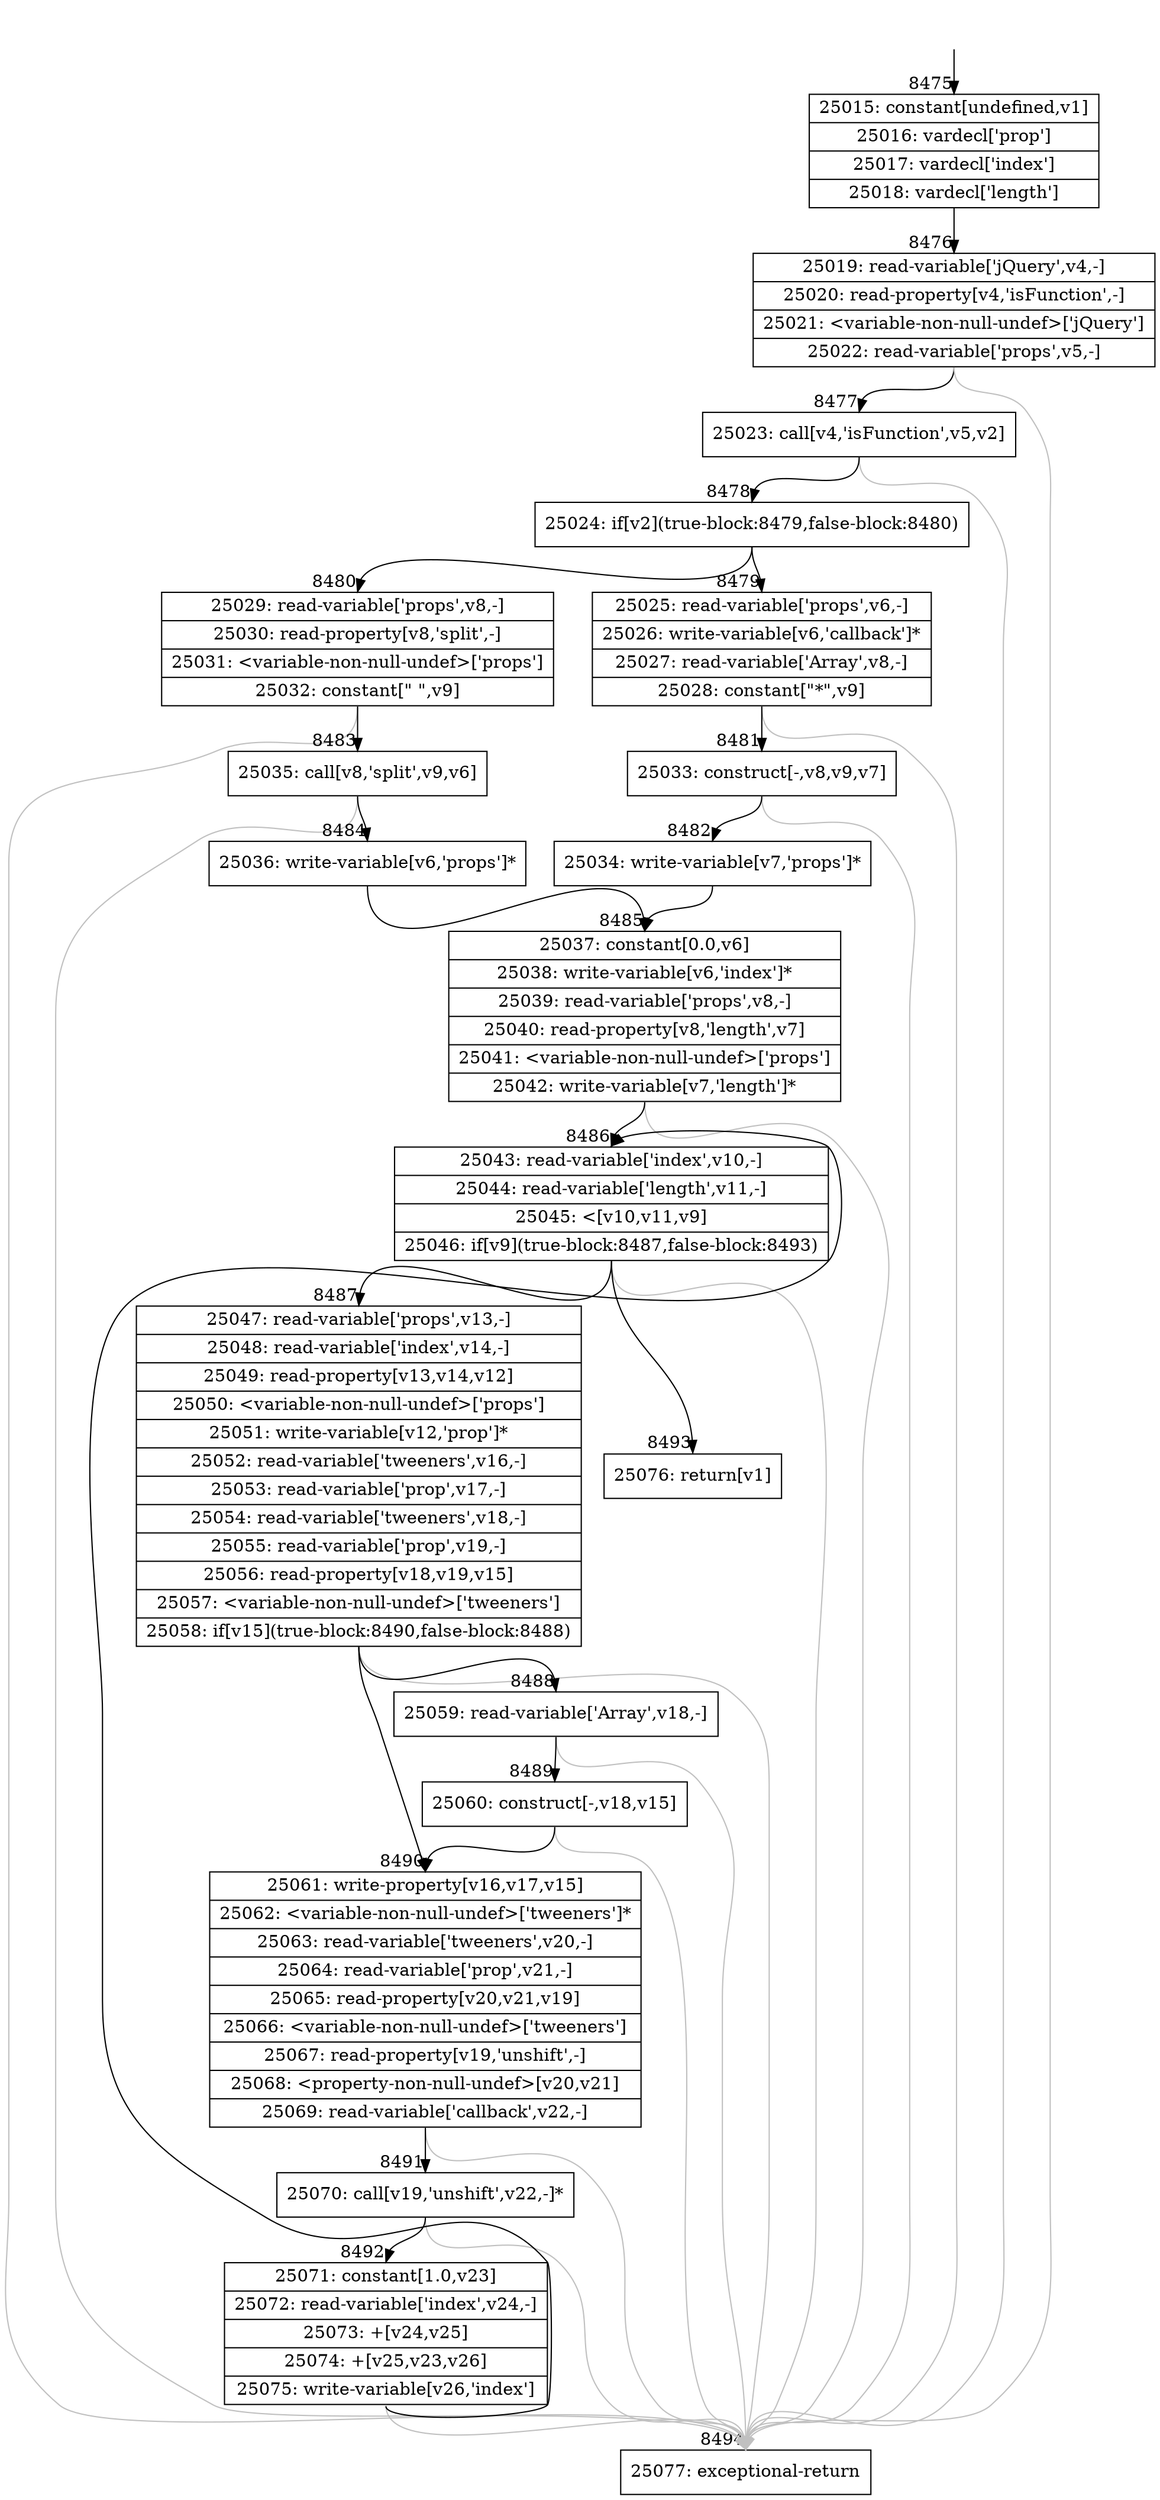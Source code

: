 digraph {
rankdir="TD"
BB_entry524[shape=none,label=""];
BB_entry524 -> BB8475 [tailport=s, headport=n, headlabel="    8475"]
BB8475 [shape=record label="{25015: constant[undefined,v1]|25016: vardecl['prop']|25017: vardecl['index']|25018: vardecl['length']}" ] 
BB8475 -> BB8476 [tailport=s, headport=n, headlabel="      8476"]
BB8476 [shape=record label="{25019: read-variable['jQuery',v4,-]|25020: read-property[v4,'isFunction',-]|25021: \<variable-non-null-undef\>['jQuery']|25022: read-variable['props',v5,-]}" ] 
BB8476 -> BB8477 [tailport=s, headport=n, headlabel="      8477"]
BB8476 -> BB8494 [tailport=s, headport=n, color=gray, headlabel="      8494"]
BB8477 [shape=record label="{25023: call[v4,'isFunction',v5,v2]}" ] 
BB8477 -> BB8478 [tailport=s, headport=n, headlabel="      8478"]
BB8477 -> BB8494 [tailport=s, headport=n, color=gray]
BB8478 [shape=record label="{25024: if[v2](true-block:8479,false-block:8480)}" ] 
BB8478 -> BB8479 [tailport=s, headport=n, headlabel="      8479"]
BB8478 -> BB8480 [tailport=s, headport=n, headlabel="      8480"]
BB8479 [shape=record label="{25025: read-variable['props',v6,-]|25026: write-variable[v6,'callback']*|25027: read-variable['Array',v8,-]|25028: constant[\"*\",v9]}" ] 
BB8479 -> BB8481 [tailport=s, headport=n, headlabel="      8481"]
BB8479 -> BB8494 [tailport=s, headport=n, color=gray]
BB8480 [shape=record label="{25029: read-variable['props',v8,-]|25030: read-property[v8,'split',-]|25031: \<variable-non-null-undef\>['props']|25032: constant[\" \",v9]}" ] 
BB8480 -> BB8483 [tailport=s, headport=n, headlabel="      8483"]
BB8480 -> BB8494 [tailport=s, headport=n, color=gray]
BB8481 [shape=record label="{25033: construct[-,v8,v9,v7]}" ] 
BB8481 -> BB8482 [tailport=s, headport=n, headlabel="      8482"]
BB8481 -> BB8494 [tailport=s, headport=n, color=gray]
BB8482 [shape=record label="{25034: write-variable[v7,'props']*}" ] 
BB8482 -> BB8485 [tailport=s, headport=n, headlabel="      8485"]
BB8483 [shape=record label="{25035: call[v8,'split',v9,v6]}" ] 
BB8483 -> BB8484 [tailport=s, headport=n, headlabel="      8484"]
BB8483 -> BB8494 [tailport=s, headport=n, color=gray]
BB8484 [shape=record label="{25036: write-variable[v6,'props']*}" ] 
BB8484 -> BB8485 [tailport=s, headport=n]
BB8485 [shape=record label="{25037: constant[0.0,v6]|25038: write-variable[v6,'index']*|25039: read-variable['props',v8,-]|25040: read-property[v8,'length',v7]|25041: \<variable-non-null-undef\>['props']|25042: write-variable[v7,'length']*}" ] 
BB8485 -> BB8486 [tailport=s, headport=n, headlabel="      8486"]
BB8485 -> BB8494 [tailport=s, headport=n, color=gray]
BB8486 [shape=record label="{25043: read-variable['index',v10,-]|25044: read-variable['length',v11,-]|25045: \<[v10,v11,v9]|25046: if[v9](true-block:8487,false-block:8493)}" ] 
BB8486 -> BB8487 [tailport=s, headport=n, headlabel="      8487"]
BB8486 -> BB8493 [tailport=s, headport=n, headlabel="      8493"]
BB8486 -> BB8494 [tailport=s, headport=n, color=gray]
BB8487 [shape=record label="{25047: read-variable['props',v13,-]|25048: read-variable['index',v14,-]|25049: read-property[v13,v14,v12]|25050: \<variable-non-null-undef\>['props']|25051: write-variable[v12,'prop']*|25052: read-variable['tweeners',v16,-]|25053: read-variable['prop',v17,-]|25054: read-variable['tweeners',v18,-]|25055: read-variable['prop',v19,-]|25056: read-property[v18,v19,v15]|25057: \<variable-non-null-undef\>['tweeners']|25058: if[v15](true-block:8490,false-block:8488)}" ] 
BB8487 -> BB8490 [tailport=s, headport=n, headlabel="      8490"]
BB8487 -> BB8488 [tailport=s, headport=n, headlabel="      8488"]
BB8487 -> BB8494 [tailport=s, headport=n, color=gray]
BB8488 [shape=record label="{25059: read-variable['Array',v18,-]}" ] 
BB8488 -> BB8489 [tailport=s, headport=n, headlabel="      8489"]
BB8488 -> BB8494 [tailport=s, headport=n, color=gray]
BB8489 [shape=record label="{25060: construct[-,v18,v15]}" ] 
BB8489 -> BB8490 [tailport=s, headport=n]
BB8489 -> BB8494 [tailport=s, headport=n, color=gray]
BB8490 [shape=record label="{25061: write-property[v16,v17,v15]|25062: \<variable-non-null-undef\>['tweeners']*|25063: read-variable['tweeners',v20,-]|25064: read-variable['prop',v21,-]|25065: read-property[v20,v21,v19]|25066: \<variable-non-null-undef\>['tweeners']|25067: read-property[v19,'unshift',-]|25068: \<property-non-null-undef\>[v20,v21]|25069: read-variable['callback',v22,-]}" ] 
BB8490 -> BB8491 [tailport=s, headport=n, headlabel="      8491"]
BB8490 -> BB8494 [tailport=s, headport=n, color=gray]
BB8491 [shape=record label="{25070: call[v19,'unshift',v22,-]*}" ] 
BB8491 -> BB8492 [tailport=s, headport=n, headlabel="      8492"]
BB8491 -> BB8494 [tailport=s, headport=n, color=gray]
BB8492 [shape=record label="{25071: constant[1.0,v23]|25072: read-variable['index',v24,-]|25073: +[v24,v25]|25074: +[v25,v23,v26]|25075: write-variable[v26,'index']}" ] 
BB8492 -> BB8486 [tailport=s, headport=n]
BB8492 -> BB8494 [tailport=s, headport=n, color=gray]
BB8493 [shape=record label="{25076: return[v1]}" ] 
BB8494 [shape=record label="{25077: exceptional-return}" ] 
}
